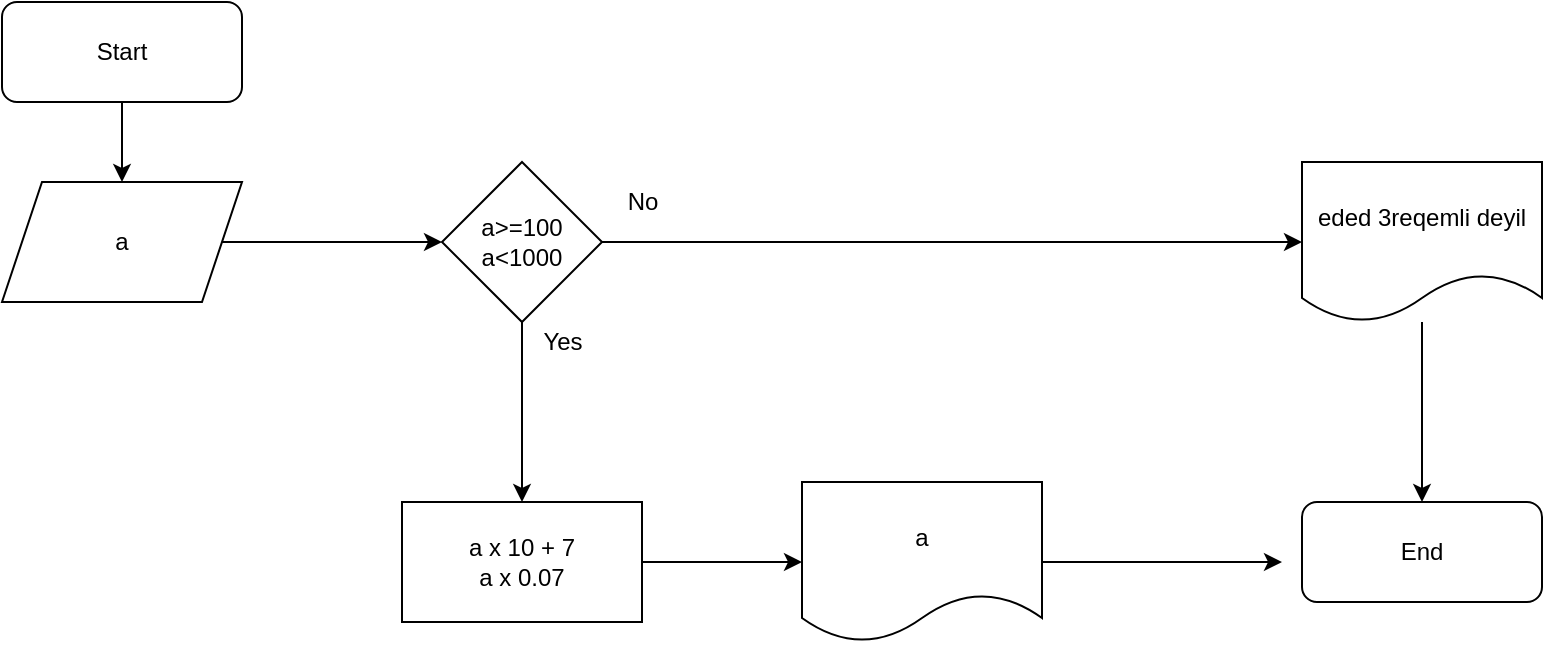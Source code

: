 <mxfile version="16.5.2" type="device"><diagram id="J1KIHa06KsILDzInhuWN" name="Page-1"><mxGraphModel dx="1038" dy="579" grid="1" gridSize="10" guides="1" tooltips="1" connect="1" arrows="1" fold="1" page="1" pageScale="1" pageWidth="827" pageHeight="1169" math="0" shadow="0"><root><mxCell id="0"/><mxCell id="1" parent="0"/><mxCell id="Pgi4RUp9Uyf-ce8xHkOD-4" value="" style="edgeStyle=orthogonalEdgeStyle;rounded=0;orthogonalLoop=1;jettySize=auto;html=1;" edge="1" parent="1" source="Pgi4RUp9Uyf-ce8xHkOD-1" target="Pgi4RUp9Uyf-ce8xHkOD-3"><mxGeometry relative="1" as="geometry"/></mxCell><mxCell id="Pgi4RUp9Uyf-ce8xHkOD-1" value="Start" style="rounded=1;whiteSpace=wrap;html=1;" vertex="1" parent="1"><mxGeometry x="20" y="10" width="120" height="50" as="geometry"/></mxCell><mxCell id="Pgi4RUp9Uyf-ce8xHkOD-2" value="End" style="rounded=1;whiteSpace=wrap;html=1;" vertex="1" parent="1"><mxGeometry x="670" y="260" width="120" height="50" as="geometry"/></mxCell><mxCell id="Pgi4RUp9Uyf-ce8xHkOD-6" value="" style="edgeStyle=orthogonalEdgeStyle;rounded=0;orthogonalLoop=1;jettySize=auto;html=1;" edge="1" parent="1" source="Pgi4RUp9Uyf-ce8xHkOD-3" target="Pgi4RUp9Uyf-ce8xHkOD-5"><mxGeometry relative="1" as="geometry"/></mxCell><mxCell id="Pgi4RUp9Uyf-ce8xHkOD-3" value="a" style="shape=parallelogram;perimeter=parallelogramPerimeter;whiteSpace=wrap;html=1;fixedSize=1;" vertex="1" parent="1"><mxGeometry x="20" y="100" width="120" height="60" as="geometry"/></mxCell><mxCell id="Pgi4RUp9Uyf-ce8xHkOD-10" value="" style="edgeStyle=orthogonalEdgeStyle;rounded=0;orthogonalLoop=1;jettySize=auto;html=1;" edge="1" parent="1" source="Pgi4RUp9Uyf-ce8xHkOD-5" target="Pgi4RUp9Uyf-ce8xHkOD-9"><mxGeometry relative="1" as="geometry"/></mxCell><mxCell id="Pgi4RUp9Uyf-ce8xHkOD-14" value="" style="edgeStyle=orthogonalEdgeStyle;rounded=0;orthogonalLoop=1;jettySize=auto;html=1;" edge="1" parent="1" source="Pgi4RUp9Uyf-ce8xHkOD-5" target="Pgi4RUp9Uyf-ce8xHkOD-13"><mxGeometry relative="1" as="geometry"/></mxCell><mxCell id="Pgi4RUp9Uyf-ce8xHkOD-5" value="a&amp;gt;=100&lt;br&gt;a&amp;lt;1000" style="rhombus;whiteSpace=wrap;html=1;" vertex="1" parent="1"><mxGeometry x="240" y="90" width="80" height="80" as="geometry"/></mxCell><mxCell id="Pgi4RUp9Uyf-ce8xHkOD-12" value="" style="edgeStyle=orthogonalEdgeStyle;rounded=0;orthogonalLoop=1;jettySize=auto;html=1;" edge="1" parent="1" source="Pgi4RUp9Uyf-ce8xHkOD-9" target="Pgi4RUp9Uyf-ce8xHkOD-2"><mxGeometry relative="1" as="geometry"/></mxCell><mxCell id="Pgi4RUp9Uyf-ce8xHkOD-9" value="eded 3reqemli deyil" style="shape=document;whiteSpace=wrap;html=1;boundedLbl=1;" vertex="1" parent="1"><mxGeometry x="670" y="90" width="120" height="80" as="geometry"/></mxCell><mxCell id="Pgi4RUp9Uyf-ce8xHkOD-11" value="No" style="text;html=1;align=center;verticalAlign=middle;resizable=0;points=[];autosize=1;strokeColor=none;fillColor=none;" vertex="1" parent="1"><mxGeometry x="325" y="100" width="30" height="20" as="geometry"/></mxCell><mxCell id="Pgi4RUp9Uyf-ce8xHkOD-18" value="" style="edgeStyle=orthogonalEdgeStyle;rounded=0;orthogonalLoop=1;jettySize=auto;html=1;" edge="1" parent="1" source="Pgi4RUp9Uyf-ce8xHkOD-13" target="Pgi4RUp9Uyf-ce8xHkOD-17"><mxGeometry relative="1" as="geometry"/></mxCell><mxCell id="Pgi4RUp9Uyf-ce8xHkOD-13" value="a x 10 + 7&lt;br&gt;a x 0.07" style="whiteSpace=wrap;html=1;" vertex="1" parent="1"><mxGeometry x="220" y="260" width="120" height="60" as="geometry"/></mxCell><mxCell id="Pgi4RUp9Uyf-ce8xHkOD-16" value="Yes" style="text;html=1;align=center;verticalAlign=middle;resizable=0;points=[];autosize=1;strokeColor=none;fillColor=none;" vertex="1" parent="1"><mxGeometry x="285" y="170" width="30" height="20" as="geometry"/></mxCell><mxCell id="Pgi4RUp9Uyf-ce8xHkOD-26" style="edgeStyle=orthogonalEdgeStyle;rounded=0;orthogonalLoop=1;jettySize=auto;html=1;" edge="1" parent="1" source="Pgi4RUp9Uyf-ce8xHkOD-17"><mxGeometry relative="1" as="geometry"><mxPoint x="660" y="290" as="targetPoint"/></mxGeometry></mxCell><mxCell id="Pgi4RUp9Uyf-ce8xHkOD-17" value="a" style="shape=document;whiteSpace=wrap;html=1;boundedLbl=1;" vertex="1" parent="1"><mxGeometry x="420" y="250" width="120" height="80" as="geometry"/></mxCell></root></mxGraphModel></diagram></mxfile>